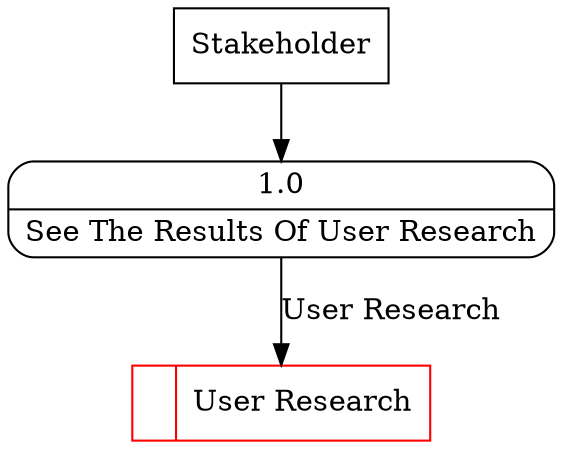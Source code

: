 digraph dfd2{ 
node[shape=record]
200 [label="<f0>  |<f1> User Research " color=red];
201 [label="Stakeholder" shape=box];
202 [label="{<f0> 1.0|<f1> See The Results Of User Research }" shape=Mrecord];
201 -> 202
202 -> 200 [label="User Research"]
}